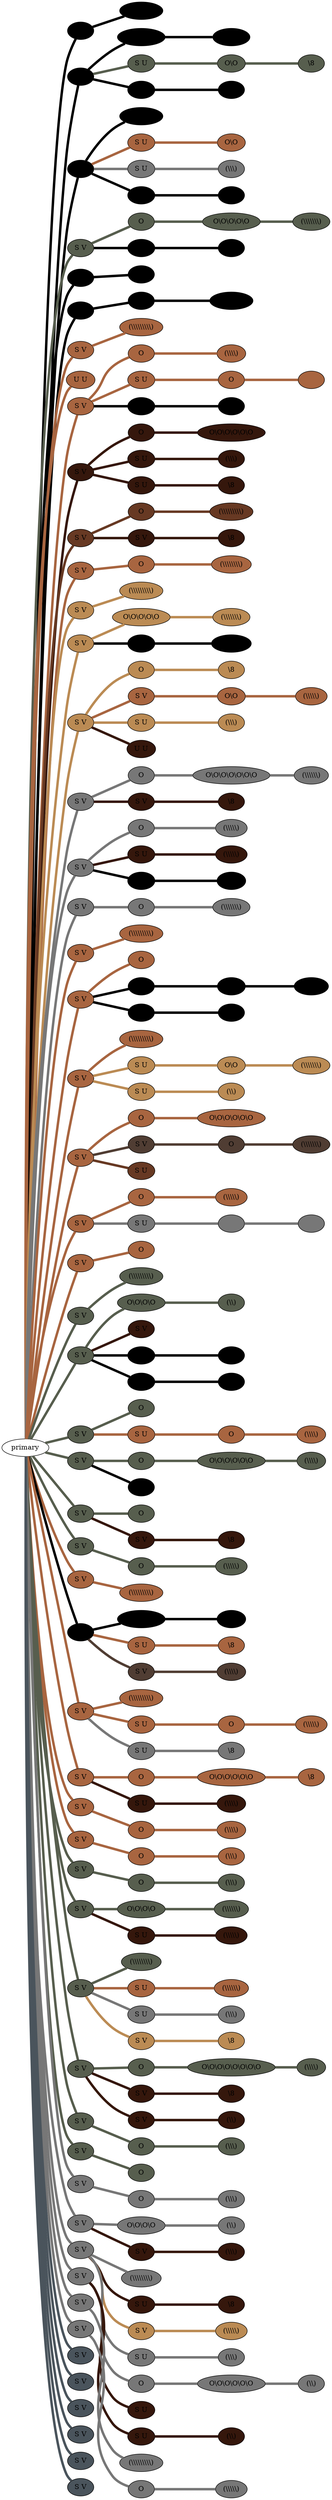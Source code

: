 graph {
 graph [rankdir=LR]
"1" [qtype="pendant_node", pendant_colors="#000000,#A86540", pendant_ply="S", pendant_attach="V", pendant_length="36", label="S V", style=filled, fillcolor="#000000"]
"primary" -- "1" [qtype="pendant_link",penwidth=5,color="#000000"]
"1:0" [qtype="knot_node", knot_value="9", knot_type="L", knot_position="24.5", knot_spin="Z", label="(\\\\\\\\\\\\\\\\\\)", style=filled, fillcolor="#000000"]
"1" -- "1:0" [qtype="knot_link",penwidth=5,color="#000000"]
"2" [qtype="pendant_node", pendant_colors="#000000,#A86540", pendant_ply="S", pendant_attach="V", pendant_length="35", label="S V", style=filled, fillcolor="#000000"]
"primary" -- "2" [qtype="pendant_link",penwidth=5,color="#000000"]
"2:0" [qtype="knot_node", knot_value="4", knot_type="S", knot_position="9.5", knot_spin="Z", label="O\\O\\O\\O", style=filled, fillcolor="#000000"]
"2" -- "2:0" [qtype="knot_link",penwidth=5,color="#000000"]
"2:1" [qtype="knot_node", knot_value="7", knot_type="L", knot_position="22.5", knot_spin="Z", label="(\\\\\\\\\\\\\\)", style=filled, fillcolor="#000000"]
"2:0" -- "2:1" [qtype="knot_link",penwidth=5,color="#000000"]
"2s1" [qtype="pendant_node", pendant_colors="#575E4E", pendant_ply="S", pendant_attach="U", pendant_length="23", label="S U", style=filled, fillcolor="#575E4E"]
"2" -- "2s1" [qtype="pendant_link",penwidth=5,color="#575E4E"]
"2s1:0" [qtype="knot_node", knot_value="2", knot_type="S", knot_position="3.5", knot_spin="Z", label="O\\O", style=filled, fillcolor="#575E4E"]
"2s1" -- "2s1:0" [qtype="knot_link",penwidth=5,color="#575E4E"]
"2s1:1" [qtype="knot_node", knot_value="1", knot_type="E", knot_position="16.5", knot_spin="Z", label="\\8", style=filled, fillcolor="#575E4E"]
"2s1:0" -- "2s1:1" [qtype="knot_link",penwidth=5,color="#575E4E"]
"2s2" [qtype="pendant_node", pendant_colors="#000000", pendant_ply="S", pendant_attach="U", pendant_length="19", label="S U", style=filled, fillcolor="#000000"]
"2" -- "2s2" [qtype="pendant_link",penwidth=5,color="#000000"]
"2s2:0" [qtype="knot_node", knot_value="3", knot_type="L", knot_position="9.5", knot_spin="Z", label="(\\\\\\)", style=filled, fillcolor="#000000"]
"2s2" -- "2s2:0" [qtype="knot_link",penwidth=5,color="#000000"]
"3" [qtype="pendant_node", pendant_colors="#000000,#A86540", pendant_ply="S", pendant_attach="V", pendant_length="37", label="S V", style=filled, fillcolor="#000000"]
"primary" -- "3" [qtype="pendant_link",penwidth=5,color="#000000"]
"3:0" [qtype="knot_node", knot_value="9", knot_type="L", knot_position="22.5", knot_spin="Z", label="(\\\\\\\\\\\\\\\\\\)", style=filled, fillcolor="#000000"]
"3" -- "3:0" [qtype="knot_link",penwidth=5,color="#000000"]
"3s1" [qtype="pendant_node", pendant_colors="#A86540", pendant_ply="S", pendant_attach="U", pendant_length="29", label="S U", style=filled, fillcolor="#A86540"]
"3" -- "3s1" [qtype="pendant_link",penwidth=5,color="#A86540"]
"3s1:0" [qtype="knot_node", knot_value="2", knot_type="S", knot_position="4.5", knot_spin="Z", label="O\\O", style=filled, fillcolor="#A86540"]
"3s1" -- "3s1:0" [qtype="knot_link",penwidth=5,color="#A86540"]
"3s2" [qtype="pendant_node", pendant_colors="#777777", pendant_ply="S", pendant_attach="U", pendant_length="28", label="S U", style=filled, fillcolor="#777777"]
"3" -- "3s2" [qtype="pendant_link",penwidth=5,color="#777777"]
"3s2:0" [qtype="knot_node", knot_value="3", knot_type="L", knot_position="11.5", knot_spin="Z", label="(\\\\\\)", style=filled, fillcolor="#777777"]
"3s2" -- "3s2:0" [qtype="knot_link",penwidth=5,color="#777777"]
"3s3" [qtype="pendant_node", pendant_colors="#000000,#777777", pendant_ply="S", pendant_attach="U", pendant_length="14", label="S U", style=filled, fillcolor="#000000"]
"3" -- "3s3" [qtype="pendant_link",penwidth=5,color="#000000"]
"3s3:0" [qtype="knot_node", knot_value="1", knot_type="E", knot_position="10.0", knot_spin="Z", label="\\8", style=filled, fillcolor="#000000"]
"3s3" -- "3s3:0" [qtype="knot_link",penwidth=5,color="#000000"]
"4" [qtype="pendant_node", pendant_colors="#575E4E,#A86540", pendant_ply="S", pendant_attach="V", pendant_length="32", label="S V", style=filled, fillcolor="#575E4E"]
"primary" -- "4" [qtype="pendant_link",penwidth=5,color="#575E4E"]
"4:0" [qtype="knot_node", knot_value="1", knot_type="S", knot_position="5.5", knot_spin="Z", label="O", style=filled, fillcolor="#575E4E"]
"4" -- "4:0" [qtype="knot_link",penwidth=5,color="#575E4E"]
"4:1" [qtype="knot_node", knot_value="5", knot_type="S", knot_position="10.0", knot_spin="Z", label="O\\O\\O\\O\\O", style=filled, fillcolor="#575E4E"]
"4:0" -- "4:1" [qtype="knot_link",penwidth=5,color="#575E4E"]
"4:2" [qtype="knot_node", knot_value="7", knot_type="L", knot_position="21.5", knot_spin="Z", label="(\\\\\\\\\\\\\\)", style=filled, fillcolor="#575E4E"]
"4:1" -- "4:2" [qtype="knot_link",penwidth=5,color="#575E4E"]
"4s1" [qtype="pendant_node", pendant_colors="#000000,#673923", pendant_ply="S", pendant_attach="U", pendant_length="17", label="S U", style=filled, fillcolor="#000000"]
"4" -- "4s1" [qtype="pendant_link",penwidth=5,color="#000000"]
"4s1:0" [qtype="knot_node", knot_value="2", knot_type="L", knot_position="6.0", knot_spin="Z", label="(\\\\)", style=filled, fillcolor="#000000"]
"4s1" -- "4s1:0" [qtype="knot_link",penwidth=5,color="#000000"]
"5" [qtype="pendant_node", pendant_colors="#000000,#A86540", pendant_ply="S", pendant_attach="V", pendant_length="38", label="S V", style=filled, fillcolor="#000000"]
"primary" -- "5" [qtype="pendant_link",penwidth=5,color="#000000"]
"5:0" [qtype="knot_node", knot_value="1", knot_type="S", knot_position="11.0", knot_spin="Z", label="O", style=filled, fillcolor="#000000"]
"5" -- "5:0" [qtype="knot_link",penwidth=5,color="#000000"]
"6" [qtype="pendant_node", pendant_colors="#000000,#A86540", pendant_ply="S", pendant_attach="V", pendant_length="35", label="S V", style=filled, fillcolor="#000000"]
"primary" -- "6" [qtype="pendant_link",penwidth=5,color="#000000"]
"6:0" [qtype="knot_node", knot_value="1", knot_type="S", knot_position="11.0", knot_spin="Z", label="O", style=filled, fillcolor="#000000"]
"6" -- "6:0" [qtype="knot_link",penwidth=5,color="#000000"]
"6:1" [qtype="knot_node", knot_value="9", knot_type="L", knot_position="22.0", knot_spin="Z", label="(\\\\\\\\\\\\\\\\\\)", style=filled, fillcolor="#000000"]
"6:0" -- "6:1" [qtype="knot_link",penwidth=5,color="#000000"]
"7" [qtype="pendant_node", pendant_colors="#A86540", pendant_ply="S", pendant_attach="V", pendant_length="42", label="S V", style=filled, fillcolor="#A86540"]
"primary" -- "7" [qtype="pendant_link",penwidth=5,color="#A86540"]
"7:0" [qtype="knot_node", knot_value="9", knot_type="L", knot_position="22.0", knot_spin="Z", label="(\\\\\\\\\\\\\\\\\\)", style=filled, fillcolor="#A86540"]
"7" -- "7:0" [qtype="knot_link",penwidth=5,color="#A86540"]
"8" [qtype="pendant_node", pendant_colors="#A86540", pendant_ply="U", pendant_attach="U", pendant_length="0", label="U U", style=filled, fillcolor="#A86540"]
"primary" -- "8" [qtype="pendant_link",penwidth=5,color="#A86540"]
"9" [qtype="pendant_node", pendant_colors="#A86540", pendant_ply="S", pendant_attach="V", pendant_length="43", label="S V", style=filled, fillcolor="#A86540"]
"primary" -- "9" [qtype="pendant_link",penwidth=5,color="#A86540"]
"9:0" [qtype="knot_node", knot_value="1", knot_type="S", knot_position="12.0", knot_spin="Z", label="O", style=filled, fillcolor="#A86540"]
"9" -- "9:0" [qtype="knot_link",penwidth=5,color="#A86540"]
"9:1" [qtype="knot_node", knot_value="4", knot_type="L", knot_position="22.5", knot_spin="Z", label="(\\\\\\\\)", style=filled, fillcolor="#A86540"]
"9:0" -- "9:1" [qtype="knot_link",penwidth=5,color="#A86540"]
"9s1" [qtype="pendant_node", pendant_colors="#A86540,#777777", pendant_ply="S", pendant_attach="U", pendant_length="20", label="S U", style=filled, fillcolor="#A86540"]
"9" -- "9s1" [qtype="pendant_link",penwidth=5,color="#A86540"]
"9s1:0" [qtype="knot_node", knot_value="1", knot_type="S", knot_position="5.5", knot_spin="Z", label="O", style=filled, fillcolor="#A86540"]
"9s1" -- "9s1:0" [qtype="knot_link",penwidth=5,color="#A86540"]
"9s1:1" [qtype="knot_node", knot_value="1", knot_type="URNS?L", knot_position="0", knot_spin="U", label="", style=filled, fillcolor="#A86540"]
"9s1:0" -- "9s1:1" [qtype="knot_link",penwidth=5,color="#A86540"]
"9s2" [qtype="pendant_node", pendant_colors="#000000", pendant_ply="S", pendant_attach="U", pendant_length="25", label="S U", style=filled, fillcolor="#000000"]
"9" -- "9s2" [qtype="pendant_link",penwidth=5,color="#000000"]
"9s2:0" [qtype="knot_node", knot_value="1", knot_type="E", knot_position="14.0", knot_spin="Z", label="\\8", style=filled, fillcolor="#000000"]
"9s2" -- "9s2:0" [qtype="knot_link",penwidth=5,color="#000000"]
"10" [qtype="pendant_node", pendant_colors="#35170C", pendant_ply="S", pendant_attach="V", pendant_length="41", label="S V", style=filled, fillcolor="#35170C"]
"primary" -- "10" [qtype="pendant_link",penwidth=5,color="#35170C"]
"10:0" [qtype="knot_node", knot_value="1", knot_type="S", knot_position="5.5", knot_spin="Z", label="O", style=filled, fillcolor="#35170C"]
"10" -- "10:0" [qtype="knot_link",penwidth=5,color="#35170C"]
"10:1" [qtype="knot_node", knot_value="6", knot_type="S", knot_position="12.5", knot_spin="Z", label="O\\O\\O\\O\\O\\O", style=filled, fillcolor="#35170C"]
"10:0" -- "10:1" [qtype="knot_link",penwidth=5,color="#35170C"]
"10s1" [qtype="pendant_node", pendant_colors="#35170C", pendant_ply="S", pendant_attach="U", pendant_length="20", label="S U", style=filled, fillcolor="#35170C"]
"10" -- "10s1" [qtype="pendant_link",penwidth=5,color="#35170C"]
"10s1:0" [qtype="knot_node", knot_value="3", knot_type="L", knot_position="9.5", knot_spin="Z", label="(\\\\\\)", style=filled, fillcolor="#35170C"]
"10s1" -- "10s1:0" [qtype="knot_link",penwidth=5,color="#35170C"]
"10s2" [qtype="pendant_node", pendant_colors="#35170C,#777777", pendant_ply="S", pendant_attach="U", pendant_length="", label="S U", style=filled, fillcolor="#35170C"]
"10" -- "10s2" [qtype="pendant_link",penwidth=5,color="#35170C"]
"10s2:0" [qtype="knot_node", knot_value="1", knot_type="E", knot_position="0.0", knot_spin="Z", label="\\8", style=filled, fillcolor="#35170C"]
"10s2" -- "10s2:0" [qtype="knot_link",penwidth=5,color="#35170C"]
"11" [qtype="pendant_node", pendant_colors="#673923", pendant_ply="S", pendant_attach="V", pendant_length="42", label="S V", style=filled, fillcolor="#673923"]
"primary" -- "11" [qtype="pendant_link",penwidth=5,color="#673923"]
"11:0" [qtype="knot_node", knot_value="1", knot_type="S", knot_position="12.0", knot_spin="Z", label="O", style=filled, fillcolor="#673923"]
"11" -- "11:0" [qtype="knot_link",penwidth=5,color="#673923"]
"11:1" [qtype="knot_node", knot_value="9", knot_type="L", knot_position="21.0", knot_spin="Z", label="(\\\\\\\\\\\\\\\\\\)", style=filled, fillcolor="#673923"]
"11:0" -- "11:1" [qtype="knot_link",penwidth=5,color="#673923"]
"11s1" [qtype="pendant_node", pendant_colors="#35170C", pendant_ply="S", pendant_attach="V", pendant_length="15", label="S V", style=filled, fillcolor="#35170C"]
"11" -- "11s1" [qtype="pendant_link",penwidth=5,color="#35170C"]
"11s1:0" [qtype="knot_node", knot_value="1", knot_type="E", knot_position="8.5", knot_spin="Z", label="\\8", style=filled, fillcolor="#35170C"]
"11s1" -- "11s1:0" [qtype="knot_link",penwidth=5,color="#35170C"]
"12" [qtype="pendant_node", pendant_colors="#A86540", pendant_ply="S", pendant_attach="V", pendant_length="43", label="S V", style=filled, fillcolor="#A86540"]
"primary" -- "12" [qtype="pendant_link",penwidth=5,color="#A86540"]
"12:0" [qtype="knot_node", knot_value="1", knot_type="S", knot_position="12.0", knot_spin="Z", label="O", style=filled, fillcolor="#A86540"]
"12" -- "12:0" [qtype="knot_link",penwidth=5,color="#A86540"]
"12:1" [qtype="knot_node", knot_value="8", knot_type="L", knot_position="21.5", knot_spin="Z", label="(\\\\\\\\\\\\\\\\)", style=filled, fillcolor="#A86540"]
"12:0" -- "12:1" [qtype="knot_link",penwidth=5,color="#A86540"]
"13" [qtype="pendant_node", pendant_colors="#BB8B54", pendant_ply="S", pendant_attach="V", pendant_length="43", label="S V", style=filled, fillcolor="#BB8B54"]
"primary" -- "13" [qtype="pendant_link",penwidth=5,color="#BB8B54"]
"13:0" [qtype="knot_node", knot_value="9", knot_type="L", knot_position="21.0", knot_spin="Z", label="(\\\\\\\\\\\\\\\\\\)", style=filled, fillcolor="#BB8B54"]
"13" -- "13:0" [qtype="knot_link",penwidth=5,color="#BB8B54"]
"14" [qtype="pendant_node", pendant_colors="#BB8B54", pendant_ply="S", pendant_attach="V", pendant_length="40", label="S V", style=filled, fillcolor="#BB8B54"]
"primary" -- "14" [qtype="pendant_link",penwidth=5,color="#BB8B54"]
"14:0" [qtype="knot_node", knot_value="5", knot_type="S", knot_position="12.0", knot_spin="Z", label="O\\O\\O\\O\\O", style=filled, fillcolor="#BB8B54"]
"14" -- "14:0" [qtype="knot_link",penwidth=5,color="#BB8B54"]
"14:1" [qtype="knot_node", knot_value="7", knot_type="L", knot_position="21.0", knot_spin="Z", label="(\\\\\\\\\\\\\\)", style=filled, fillcolor="#BB8B54"]
"14:0" -- "14:1" [qtype="knot_link",penwidth=5,color="#BB8B54"]
"14s1" [qtype="pendant_node", pendant_colors="#000000,#777777", pendant_ply="S", pendant_attach="U", pendant_length="20", label="S U", style=filled, fillcolor="#000000"]
"14" -- "14s1" [qtype="pendant_link",penwidth=5,color="#000000"]
"14s1:0" [qtype="knot_node", knot_value="8", knot_type="L", knot_position="9.5", knot_spin="Z", label="(\\\\\\\\\\\\\\\\)", style=filled, fillcolor="#000000"]
"14s1" -- "14s1:0" [qtype="knot_link",penwidth=5,color="#000000"]
"15" [qtype="pendant_node", pendant_colors="#BB8B54", pendant_ply="S", pendant_attach="V", pendant_length="41", label="S V", style=filled, fillcolor="#BB8B54"]
"primary" -- "15" [qtype="pendant_link",penwidth=5,color="#BB8B54"]
"15:0" [qtype="knot_node", knot_value="1", knot_type="S", knot_position="10.0", knot_spin="Z", label="O", style=filled, fillcolor="#BB8B54"]
"15" -- "15:0" [qtype="knot_link",penwidth=5,color="#BB8B54"]
"15:1" [qtype="knot_node", knot_value="1", knot_type="E", knot_position="22.0", knot_spin="Z", label="\\8", style=filled, fillcolor="#BB8B54"]
"15:0" -- "15:1" [qtype="knot_link",penwidth=5,color="#BB8B54"]
"15s1" [qtype="pendant_node", pendant_colors="#A86540,#777777", pendant_ply="S", pendant_attach="V", pendant_length="19", label="S V", style=filled, fillcolor="#A86540"]
"15" -- "15s1" [qtype="pendant_link",penwidth=5,color="#A86540"]
"15s1:0" [qtype="knot_node", knot_value="2", knot_type="S", knot_position="4.5", knot_spin="Z", label="O\\O", style=filled, fillcolor="#A86540"]
"15s1" -- "15s1:0" [qtype="knot_link",penwidth=5,color="#A86540"]
"15s1:1" [qtype="knot_node", knot_value="5", knot_type="L", knot_position="11.0", knot_spin="Z", label="(\\\\\\\\\\)", style=filled, fillcolor="#A86540"]
"15s1:0" -- "15s1:1" [qtype="knot_link",penwidth=5,color="#A86540"]
"15s2" [qtype="pendant_node", pendant_colors="#BB8B54,#777777", pendant_ply="S", pendant_attach="U", pendant_length="26", label="S U", style=filled, fillcolor="#BB8B54"]
"15" -- "15s2" [qtype="pendant_link",penwidth=5,color="#BB8B54"]
"15s2:0" [qtype="knot_node", knot_value="3", knot_type="L", knot_position="10.5", knot_spin="Z", label="(\\\\\\)", style=filled, fillcolor="#BB8B54"]
"15s2" -- "15s2:0" [qtype="knot_link",penwidth=5,color="#BB8B54"]
"15s3" [qtype="pendant_node", pendant_colors="#35170C", pendant_ply="U", pendant_attach="U", pendant_length="0", label="U U", style=filled, fillcolor="#35170C"]
"15" -- "15s3" [qtype="pendant_link",penwidth=5,color="#35170C"]
"16" [qtype="pendant_node", pendant_colors="#777777", pendant_ply="S", pendant_attach="V", pendant_length="37", label="S V", style=filled, fillcolor="#777777"]
"primary" -- "16" [qtype="pendant_link",penwidth=5,color="#777777"]
"16:0" [qtype="knot_node", knot_value="1", knot_type="S", knot_position="4.5", knot_spin="Z", label="O", style=filled, fillcolor="#777777"]
"16" -- "16:0" [qtype="knot_link",penwidth=5,color="#777777"]
"16:1" [qtype="knot_node", knot_value="7", knot_type="S", knot_position="9.5", knot_spin="Z", label="O\\O\\O\\O\\O\\O\\O", style=filled, fillcolor="#777777"]
"16:0" -- "16:1" [qtype="knot_link",penwidth=5,color="#777777"]
"16:2" [qtype="knot_node", knot_value="6", knot_type="L", knot_position="21.0", knot_spin="Z", label="(\\\\\\\\\\\\)", style=filled, fillcolor="#777777"]
"16:1" -- "16:2" [qtype="knot_link",penwidth=5,color="#777777"]
"16s1" [qtype="pendant_node", pendant_colors="#35170C,#777777", pendant_ply="S", pendant_attach="V", pendant_length="16", label="S V", style=filled, fillcolor="#35170C"]
"16" -- "16s1" [qtype="pendant_link",penwidth=5,color="#35170C"]
"16s1:0" [qtype="knot_node", knot_value="1", knot_type="E", knot_position="7.0", knot_spin="Z", label="\\8", style=filled, fillcolor="#35170C"]
"16s1" -- "16s1:0" [qtype="knot_link",penwidth=5,color="#35170C"]
"17" [qtype="pendant_node", pendant_colors="#777777", pendant_ply="S", pendant_attach="V", pendant_length="39", label="S V", style=filled, fillcolor="#777777"]
"primary" -- "17" [qtype="pendant_link",penwidth=5,color="#777777"]
"17:0" [qtype="knot_node", knot_value="1", knot_type="S", knot_position="10.0", knot_spin="Z", label="O", style=filled, fillcolor="#777777"]
"17" -- "17:0" [qtype="knot_link",penwidth=5,color="#777777"]
"17:1" [qtype="knot_node", knot_value="5", knot_type="L", knot_position="21.5", knot_spin="Z", label="(\\\\\\\\\\)", style=filled, fillcolor="#777777"]
"17:0" -- "17:1" [qtype="knot_link",penwidth=5,color="#777777"]
"17s1" [qtype="pendant_node", pendant_colors="#35170C,#673923", pendant_ply="S", pendant_attach="U", pendant_length="12", label="S U", style=filled, fillcolor="#35170C"]
"17" -- "17s1" [qtype="pendant_link",penwidth=5,color="#35170C"]
"17s1:0" [qtype="knot_node", knot_value="5", knot_type="L", knot_position="7.0", knot_spin="Z", label="(\\\\\\\\\\)", style=filled, fillcolor="#35170C"]
"17s1" -- "17s1:0" [qtype="knot_link",penwidth=5,color="#35170C"]
"17s2" [qtype="pendant_node", pendant_colors="#000000,#777777", pendant_ply="S", pendant_attach="U", pendant_length="11", label="S U", style=filled, fillcolor="#000000"]
"17" -- "17s2" [qtype="pendant_link",penwidth=5,color="#000000"]
"17s2:0" [qtype="knot_node", knot_value="4", knot_type="L", knot_position="5.5", knot_spin="Z", label="(\\\\\\\\)", style=filled, fillcolor="#000000"]
"17s2" -- "17s2:0" [qtype="knot_link",penwidth=5,color="#000000"]
"18" [qtype="pendant_node", pendant_colors="#777777", pendant_ply="S", pendant_attach="V", pendant_length="42", label="S V", style=filled, fillcolor="#777777"]
"primary" -- "18" [qtype="pendant_link",penwidth=5,color="#777777"]
"18:0" [qtype="knot_node", knot_value="1", knot_type="S", knot_position="10.0", knot_spin="Z", label="O", style=filled, fillcolor="#777777"]
"18" -- "18:0" [qtype="knot_link",penwidth=5,color="#777777"]
"18:1" [qtype="knot_node", knot_value="7", knot_type="L", knot_position="20.5", knot_spin="Z", label="(\\\\\\\\\\\\\\)", style=filled, fillcolor="#777777"]
"18:0" -- "18:1" [qtype="knot_link",penwidth=5,color="#777777"]
"19" [qtype="pendant_node", pendant_colors="#A86540,#575E4E", pendant_ply="S", pendant_attach="V", pendant_length="36", label="S V", style=filled, fillcolor="#A86540"]
"primary" -- "19" [qtype="pendant_link",penwidth=5,color="#A86540"]
"19:0" [qtype="knot_node", knot_value="9", knot_type="L", knot_position="20.0", knot_spin="Z", label="(\\\\\\\\\\\\\\\\\\)", style=filled, fillcolor="#A86540"]
"19" -- "19:0" [qtype="knot_link",penwidth=5,color="#A86540"]
"20" [qtype="pendant_node", pendant_colors="#A86540,#575E4E", pendant_ply="S", pendant_attach="V", pendant_length="40", label="S V", style=filled, fillcolor="#A86540"]
"primary" -- "20" [qtype="pendant_link",penwidth=5,color="#A86540"]
"20:0" [qtype="knot_node", knot_value="1", knot_type="S", knot_position="10.5", knot_spin="Z", label="O", style=filled, fillcolor="#A86540"]
"20" -- "20:0" [qtype="knot_link",penwidth=5,color="#A86540"]
"20s1" [qtype="pendant_node", pendant_colors="#000000,#777777", pendant_ply="S", pendant_attach="V", pendant_length="9", label="S V", style=filled, fillcolor="#000000"]
"20" -- "20s1" [qtype="pendant_link",penwidth=5,color="#000000"]
"20s1:0" [qtype="knot_node", knot_value="2", knot_type="S", knot_position="4.0", knot_spin="Z", label="O\\O", style=filled, fillcolor="#000000"]
"20s1" -- "20s1:0" [qtype="knot_link",penwidth=5,color="#000000"]
"20s1:1" [qtype="knot_node", knot_value="6", knot_type="L", knot_position="6.5", knot_spin="Z", label="(\\\\\\\\\\\\)", style=filled, fillcolor="#000000"]
"20s1:0" -- "20s1:1" [qtype="knot_link",penwidth=5,color="#000000"]
"20s2" [qtype="pendant_node", pendant_colors="#000000,#673923", pendant_ply="S", pendant_attach="V", pendant_length="5", label="S V", style=filled, fillcolor="#000000"]
"20" -- "20s2" [qtype="pendant_link",penwidth=5,color="#000000"]
"20s2:0" [qtype="knot_node", knot_value="2", knot_type="L", knot_position="4.5", knot_spin="Z", label="(\\\\)", style=filled, fillcolor="#000000"]
"20s2" -- "20s2:0" [qtype="knot_link",penwidth=5,color="#000000"]
"21" [qtype="pendant_node", pendant_colors="#A86540,#575E4E", pendant_ply="S", pendant_attach="V", pendant_length="35", label="S V", style=filled, fillcolor="#A86540"]
"primary" -- "21" [qtype="pendant_link",penwidth=5,color="#A86540"]
"21:0" [qtype="knot_node", knot_value="9", knot_type="L", knot_position="19.0", knot_spin="Z", label="(\\\\\\\\\\\\\\\\\\)", style=filled, fillcolor="#A86540"]
"21" -- "21:0" [qtype="knot_link",penwidth=5,color="#A86540"]
"21s1" [qtype="pendant_node", pendant_colors="#BB8B54", pendant_ply="S", pendant_attach="U", pendant_length="22", label="S U", style=filled, fillcolor="#BB8B54"]
"21" -- "21s1" [qtype="pendant_link",penwidth=5,color="#BB8B54"]
"21s1:0" [qtype="knot_node", knot_value="2", knot_type="S", knot_position="6.0", knot_spin="Z", label="O\\O", style=filled, fillcolor="#BB8B54"]
"21s1" -- "21s1:0" [qtype="knot_link",penwidth=5,color="#BB8B54"]
"21s1:1" [qtype="knot_node", knot_value="7", knot_type="L", knot_position="13.0", knot_spin="Z", label="(\\\\\\\\\\\\\\)", style=filled, fillcolor="#BB8B54"]
"21s1:0" -- "21s1:1" [qtype="knot_link",penwidth=5,color="#BB8B54"]
"21s2" [qtype="pendant_node", pendant_colors="#BB8B54", pendant_ply="S", pendant_attach="U", pendant_length="28", label="S U", style=filled, fillcolor="#BB8B54"]
"21" -- "21s2" [qtype="pendant_link",penwidth=5,color="#BB8B54"]
"21s2:0" [qtype="knot_node", knot_value="2", knot_type="L", knot_position="13.0", knot_spin="Z", label="(\\\\)", style=filled, fillcolor="#BB8B54"]
"21s2" -- "21s2:0" [qtype="knot_link",penwidth=5,color="#BB8B54"]
"22" [qtype="pendant_node", pendant_colors="#A86540,#575E4E", pendant_ply="S", pendant_attach="V", pendant_length="35", label="S V", style=filled, fillcolor="#A86540"]
"primary" -- "22" [qtype="pendant_link",penwidth=5,color="#A86540"]
"22:0" [qtype="knot_node", knot_value="1", knot_type="S", knot_position="5.0", knot_spin="Z", label="O", style=filled, fillcolor="#A86540"]
"22" -- "22:0" [qtype="knot_link",penwidth=5,color="#A86540"]
"22:1" [qtype="knot_node", knot_value="6", knot_type="S", knot_position="10.0", knot_spin="Z", label="O\\O\\O\\O\\O\\O", style=filled, fillcolor="#A86540"]
"22:0" -- "22:1" [qtype="knot_link",penwidth=5,color="#A86540"]
"22s1" [qtype="pendant_node", pendant_colors="#503D33,#777777", pendant_ply="S", pendant_attach="V", pendant_length="14", label="S V", style=filled, fillcolor="#503D33"]
"22" -- "22s1" [qtype="pendant_link",penwidth=5,color="#503D33"]
"22s1:0" [qtype="knot_node", knot_value="1", knot_type="S", knot_position="4.5", knot_spin="Z", label="O", style=filled, fillcolor="#503D33"]
"22s1" -- "22s1:0" [qtype="knot_link",penwidth=5,color="#503D33"]
"22s1:1" [qtype="knot_node", knot_value="7", knot_type="L", knot_position="9.0", knot_spin="Z", label="(\\\\\\\\\\\\\\)", style=filled, fillcolor="#503D33"]
"22s1:0" -- "22s1:1" [qtype="knot_link",penwidth=5,color="#503D33"]
"22s2" [qtype="pendant_node", pendant_colors="#673923,#000000", pendant_ply="S", pendant_attach="U", pendant_length="5", label="S U", style=filled, fillcolor="#673923"]
"22" -- "22s2" [qtype="pendant_link",penwidth=5,color="#673923"]
"23" [qtype="pendant_node", pendant_colors="#A86540,#575E4E", pendant_ply="S", pendant_attach="V", pendant_length="38", label="S V", style=filled, fillcolor="#A86540"]
"primary" -- "23" [qtype="pendant_link",penwidth=5,color="#A86540"]
"23:0" [qtype="knot_node", knot_value="1", knot_type="S", knot_position="11.0", knot_spin="Z", label="O", style=filled, fillcolor="#A86540"]
"23" -- "23:0" [qtype="knot_link",penwidth=5,color="#A86540"]
"23:1" [qtype="knot_node", knot_value="5", knot_type="L", knot_position="19.0", knot_spin="Z", label="(\\\\\\\\\\)", style=filled, fillcolor="#A86540"]
"23:0" -- "23:1" [qtype="knot_link",penwidth=5,color="#A86540"]
"23s1" [qtype="pendant_node", pendant_colors="#777777", pendant_ply="S", pendant_attach="U", pendant_length="4", label="S U", style=filled, fillcolor="#777777"]
"23" -- "23s1" [qtype="pendant_link",penwidth=5,color="#777777"]
"23s1:0" [qtype="knot_node", knot_value="1", knot_type="YPE?", knot_position="0", knot_spin="N", label="", style=filled, fillcolor="#777777"]
"23s1" -- "23s1:0" [qtype="knot_link",penwidth=5,color="#777777"]
"23s1:1" [qtype="knot_node", knot_value="1", knot_type="IR", knot_position="0", knot_spin="DIR", label="", style=filled, fillcolor="#777777"]
"23s1:0" -- "23s1:1" [qtype="knot_link",penwidth=5,color="#777777"]
"24" [qtype="pendant_node", pendant_colors="#A86540,#575E4E", pendant_ply="S", pendant_attach="V", pendant_length="44", label="S V", style=filled, fillcolor="#A86540"]
"primary" -- "24" [qtype="pendant_link",penwidth=5,color="#A86540"]
"24:0" [qtype="knot_node", knot_value="1", knot_type="S", knot_position="10.5", knot_spin="Z", label="O", style=filled, fillcolor="#A86540"]
"24" -- "24:0" [qtype="knot_link",penwidth=5,color="#A86540"]
"25" [qtype="pendant_node", pendant_colors="#575E4E,#777777", pendant_ply="S", pendant_attach="V", pendant_length="38", label="S V", style=filled, fillcolor="#575E4E"]
"primary" -- "25" [qtype="pendant_link",penwidth=5,color="#575E4E"]
"25:0" [qtype="knot_node", knot_value="9", knot_type="L", knot_position="17.5", knot_spin="Z", label="(\\\\\\\\\\\\\\\\\\)", style=filled, fillcolor="#575E4E"]
"25" -- "25:0" [qtype="knot_link",penwidth=5,color="#575E4E"]
"26" [qtype="pendant_node", pendant_colors="#575E4E,#777777", pendant_ply="S", pendant_attach="V", pendant_length="38", label="S V", style=filled, fillcolor="#575E4E"]
"primary" -- "26" [qtype="pendant_link",penwidth=5,color="#575E4E"]
"26:0" [qtype="knot_node", knot_value="4", knot_type="S", knot_position="11.5", knot_spin="Z", label="O\\O\\O\\O", style=filled, fillcolor="#575E4E"]
"26" -- "26:0" [qtype="knot_link",penwidth=5,color="#575E4E"]
"26:1" [qtype="knot_node", knot_value="2", knot_type="L", knot_position="18.0", knot_spin="Z", label="(\\\\)", style=filled, fillcolor="#575E4E"]
"26:0" -- "26:1" [qtype="knot_link",penwidth=5,color="#575E4E"]
"26s1" [qtype="pendant_node", pendant_colors="#35170C", pendant_ply="S", pendant_attach="V", pendant_length="0", label="S V", style=filled, fillcolor="#35170C"]
"26" -- "26s1" [qtype="pendant_link",penwidth=5,color="#35170C"]
"26s2" [qtype="pendant_node", pendant_colors="#000000,#777777", pendant_ply="S", pendant_attach="U", pendant_length="20", label="S U", style=filled, fillcolor="#000000"]
"26" -- "26s2" [qtype="pendant_link",penwidth=5,color="#000000"]
"26s2:0" [qtype="knot_node", knot_value="3", knot_type="L", knot_position="7.0", knot_spin="Z", label="(\\\\\\)", style=filled, fillcolor="#000000"]
"26s2" -- "26s2:0" [qtype="knot_link",penwidth=5,color="#000000"]
"26s3" [qtype="pendant_node", pendant_colors="#000000", pendant_ply="S", pendant_attach="U", pendant_length="23", label="S U", style=filled, fillcolor="#000000"]
"26" -- "26s3" [qtype="pendant_link",penwidth=5,color="#000000"]
"26s3:0" [qtype="knot_node", knot_value="1", knot_type="E", knot_position="7.5", knot_spin="Z", label="\\8", style=filled, fillcolor="#000000"]
"26s3" -- "26s3:0" [qtype="knot_link",penwidth=5,color="#000000"]
"27" [qtype="pendant_node", pendant_colors="#575E4E,#777777", pendant_ply="S", pendant_attach="V", pendant_length="38", label="S V", style=filled, fillcolor="#575E4E"]
"primary" -- "27" [qtype="pendant_link",penwidth=5,color="#575E4E"]
"27:0" [qtype="knot_node", knot_value="1", knot_type="S", knot_position="11.0", knot_spin="S", label="O", style=filled, fillcolor="#575E4E"]
"27" -- "27:0" [qtype="knot_link",penwidth=5,color="#575E4E"]
"27s1" [qtype="pendant_node", pendant_colors="#A86540,#777777", pendant_ply="S", pendant_attach="U", pendant_length="29", label="S U", style=filled, fillcolor="#A86540"]
"27" -- "27s1" [qtype="pendant_link",penwidth=5,color="#A86540"]
"27s1:0" [qtype="knot_node", knot_value="1", knot_type="S", knot_position="4.0", knot_spin="Z", label="O", style=filled, fillcolor="#A86540"]
"27s1" -- "27s1:0" [qtype="knot_link",penwidth=5,color="#A86540"]
"27s1:1" [qtype="knot_node", knot_value="4", knot_type="L", knot_position="10.0", knot_spin="Z", label="(\\\\\\\\)", style=filled, fillcolor="#A86540"]
"27s1:0" -- "27s1:1" [qtype="knot_link",penwidth=5,color="#A86540"]
"28" [qtype="pendant_node", pendant_colors="#575E4E,#777777", pendant_ply="S", pendant_attach="V", pendant_length="36", label="S V", style=filled, fillcolor="#575E4E"]
"primary" -- "28" [qtype="pendant_link",penwidth=5,color="#575E4E"]
"28:0" [qtype="knot_node", knot_value="1", knot_type="S", knot_position="4.5", knot_spin="Z", label="O", style=filled, fillcolor="#575E4E"]
"28" -- "28:0" [qtype="knot_link",penwidth=5,color="#575E4E"]
"28:1" [qtype="knot_node", knot_value="6", knot_type="S", knot_position="11.0", knot_spin="Z", label="O\\O\\O\\O\\O\\O", style=filled, fillcolor="#575E4E"]
"28:0" -- "28:1" [qtype="knot_link",penwidth=5,color="#575E4E"]
"28:2" [qtype="knot_node", knot_value="4", knot_type="L", knot_position="17.0", knot_spin="Z", label="(\\\\\\\\)", style=filled, fillcolor="#575E4E"]
"28:1" -- "28:2" [qtype="knot_link",penwidth=5,color="#575E4E"]
"28s1" [qtype="pendant_node", pendant_colors="#000000,#777777", pendant_ply="S", pendant_attach="V", pendant_length="8", label="S V", style=filled, fillcolor="#000000"]
"28" -- "28s1" [qtype="pendant_link",penwidth=5,color="#000000"]
"29" [qtype="pendant_node", pendant_colors="#575E4E,#777777", pendant_ply="S", pendant_attach="V", pendant_length="39", label="S V", style=filled, fillcolor="#575E4E"]
"primary" -- "29" [qtype="pendant_link",penwidth=5,color="#575E4E"]
"29:0" [qtype="knot_node", knot_value="1", knot_type="S", knot_position="12.5", knot_spin="Z", label="O", style=filled, fillcolor="#575E4E"]
"29" -- "29:0" [qtype="knot_link",penwidth=5,color="#575E4E"]
"29s1" [qtype="pendant_node", pendant_colors="#35170C,#A86540", pendant_ply="S", pendant_attach="V", pendant_length="15", label="S V", style=filled, fillcolor="#35170C"]
"29" -- "29s1" [qtype="pendant_link",penwidth=5,color="#35170C"]
"29s1:0" [qtype="knot_node", knot_value="1", knot_type="E", knot_position="8.0", knot_spin="Z", label="\\8", style=filled, fillcolor="#35170C"]
"29s1" -- "29s1:0" [qtype="knot_link",penwidth=5,color="#35170C"]
"30" [qtype="pendant_node", pendant_colors="#575E4E,#777777", pendant_ply="S", pendant_attach="V", pendant_length="39", label="S V", style=filled, fillcolor="#575E4E"]
"primary" -- "30" [qtype="pendant_link",penwidth=5,color="#575E4E"]
"30:0" [qtype="knot_node", knot_value="1", knot_type="S", knot_position="12.5", knot_spin="Z", label="O", style=filled, fillcolor="#575E4E"]
"30" -- "30:0" [qtype="knot_link",penwidth=5,color="#575E4E"]
"30:1" [qtype="knot_node", knot_value="5", knot_type="L", knot_position="18.5", knot_spin="Z", label="(\\\\\\\\\\)", style=filled, fillcolor="#575E4E"]
"30:0" -- "30:1" [qtype="knot_link",penwidth=5,color="#575E4E"]
"31" [qtype="pendant_node", pendant_colors="#A86540", pendant_ply="S", pendant_attach="V", pendant_length="43", label="S V", style=filled, fillcolor="#A86540"]
"primary" -- "31" [qtype="pendant_link",penwidth=5,color="#A86540"]
"31:0" [qtype="knot_node", knot_value="9", knot_type="L", knot_position="17.5", knot_spin="Z", label="(\\\\\\\\\\\\\\\\\\)", style=filled, fillcolor="#A86540"]
"31" -- "31:0" [qtype="knot_link",penwidth=5,color="#A86540"]
"32" [qtype="pendant_node", pendant_colors="#000000", pendant_ply="S", pendant_attach="V", pendant_length="42", label="S V", style=filled, fillcolor="#000000"]
"primary" -- "32" [qtype="pendant_link",penwidth=5,color="#000000"]
"32:0" [qtype="knot_node", knot_value="4", knot_type="S", knot_position="11.0", knot_spin="Z", label="O\\O\\O\\O", style=filled, fillcolor="#000000"]
"32" -- "32:0" [qtype="knot_link",penwidth=5,color="#000000"]
"32:1" [qtype="knot_node", knot_value="4", knot_type="L", knot_position="18.0", knot_spin="Z", label="(\\\\\\\\)", style=filled, fillcolor="#000000"]
"32:0" -- "32:1" [qtype="knot_link",penwidth=5,color="#000000"]
"32s1" [qtype="pendant_node", pendant_colors="#A86540", pendant_ply="S", pendant_attach="U", pendant_length="20", label="S U", style=filled, fillcolor="#A86540"]
"32" -- "32s1" [qtype="pendant_link",penwidth=5,color="#A86540"]
"32s1:0" [qtype="knot_node", knot_value="1", knot_type="E", knot_position="9.5", knot_spin="Z", label="\\8", style=filled, fillcolor="#A86540"]
"32s1" -- "32s1:0" [qtype="knot_link",penwidth=5,color="#A86540"]
"32s2" [qtype="pendant_node", pendant_colors="#503D33,#777777", pendant_ply="S", pendant_attach="V", pendant_length="18", label="S V", style=filled, fillcolor="#503D33"]
"32" -- "32s2" [qtype="pendant_link",penwidth=5,color="#503D33"]
"32s2:0" [qtype="knot_node", knot_value="4", knot_type="L", knot_position="8.5", knot_spin="Z", label="(\\\\\\\\)", style=filled, fillcolor="#503D33"]
"32s2" -- "32s2:0" [qtype="knot_link",penwidth=5,color="#503D33"]
"33" [qtype="pendant_node", pendant_colors="#A86540", pendant_ply="S", pendant_attach="V", pendant_length="42", label="S V", style=filled, fillcolor="#A86540"]
"primary" -- "33" [qtype="pendant_link",penwidth=5,color="#A86540"]
"33:0" [qtype="knot_node", knot_value="9", knot_type="L", knot_position="18.5", knot_spin="Z", label="(\\\\\\\\\\\\\\\\\\)", style=filled, fillcolor="#A86540"]
"33" -- "33:0" [qtype="knot_link",penwidth=5,color="#A86540"]
"33s1" [qtype="pendant_node", pendant_colors="#A86540,#777777", pendant_ply="S", pendant_attach="U", pendant_length="22", label="S U", style=filled, fillcolor="#A86540"]
"33" -- "33s1" [qtype="pendant_link",penwidth=5,color="#A86540"]
"33s1:0" [qtype="knot_node", knot_value="1", knot_type="S", knot_position="6.5", knot_spin="Z", label="O", style=filled, fillcolor="#A86540"]
"33s1" -- "33s1:0" [qtype="knot_link",penwidth=5,color="#A86540"]
"33s1:1" [qtype="knot_node", knot_value="5", knot_type="L", knot_position="12.5", knot_spin="Z", label="(\\\\\\\\\\)", style=filled, fillcolor="#A86540"]
"33s1:0" -- "33s1:1" [qtype="knot_link",penwidth=5,color="#A86540"]
"33s2" [qtype="pendant_node", pendant_colors="#777777", pendant_ply="S", pendant_attach="U", pendant_length="25", label="S U", style=filled, fillcolor="#777777"]
"33" -- "33s2" [qtype="pendant_link",penwidth=5,color="#777777"]
"33s2:0" [qtype="knot_node", knot_value="1", knot_type="E", knot_position="11.5", knot_spin="Z", label="\\8", style=filled, fillcolor="#777777"]
"33s2" -- "33s2:0" [qtype="knot_link",penwidth=5,color="#777777"]
"34" [qtype="pendant_node", pendant_colors="#A86540", pendant_ply="S", pendant_attach="V", pendant_length="40", label="S V", style=filled, fillcolor="#A86540"]
"primary" -- "34" [qtype="pendant_link",penwidth=5,color="#A86540"]
"34:0" [qtype="knot_node", knot_value="1", knot_type="S", knot_position="5.0", knot_spin="Z", label="O", style=filled, fillcolor="#A86540"]
"34" -- "34:0" [qtype="knot_link",penwidth=5,color="#A86540"]
"34:1" [qtype="knot_node", knot_value="6", knot_type="S", knot_position="10.5", knot_spin="Z", label="O\\O\\O\\O\\O\\O", style=filled, fillcolor="#A86540"]
"34:0" -- "34:1" [qtype="knot_link",penwidth=5,color="#A86540"]
"34:2" [qtype="knot_node", knot_value="1", knot_type="E", knot_position="19.0", knot_spin="Z", label="\\8", style=filled, fillcolor="#A86540"]
"34:1" -- "34:2" [qtype="knot_link",penwidth=5,color="#A86540"]
"34s1" [qtype="pendant_node", pendant_colors="#35170C,#5A3D30", pendant_ply="S", pendant_attach="U", pendant_length="20", label="S U", style=filled, fillcolor="#35170C"]
"34" -- "34s1" [qtype="pendant_link",penwidth=5,color="#35170C"]
"34s1:0" [qtype="knot_node", knot_value="4", knot_type="L", knot_position="13.0", knot_spin="Z", label="(\\\\\\\\)", style=filled, fillcolor="#35170C"]
"34s1" -- "34s1:0" [qtype="knot_link",penwidth=5,color="#35170C"]
"35" [qtype="pendant_node", pendant_colors="#A86540", pendant_ply="S", pendant_attach="V", pendant_length="40", label="S V", style=filled, fillcolor="#A86540"]
"primary" -- "35" [qtype="pendant_link",penwidth=5,color="#A86540"]
"35:0" [qtype="knot_node", knot_value="1", knot_type="S", knot_position="10.5", knot_spin="Z", label="O", style=filled, fillcolor="#A86540"]
"35" -- "35:0" [qtype="knot_link",penwidth=5,color="#A86540"]
"35:1" [qtype="knot_node", knot_value="4", knot_type="L", knot_position="18.0", knot_spin="Z", label="(\\\\\\\\)", style=filled, fillcolor="#A86540"]
"35:0" -- "35:1" [qtype="knot_link",penwidth=5,color="#A86540"]
"36" [qtype="pendant_node", pendant_colors="#A86540", pendant_ply="S", pendant_attach="V", pendant_length="40", label="S V", style=filled, fillcolor="#A86540"]
"primary" -- "36" [qtype="pendant_link",penwidth=5,color="#A86540"]
"36:0" [qtype="knot_node", knot_value="1", knot_type="S", knot_position="10.5", knot_spin="Z", label="O", style=filled, fillcolor="#A86540"]
"36" -- "36:0" [qtype="knot_link",penwidth=5,color="#A86540"]
"36:1" [qtype="knot_node", knot_value="3", knot_type="L", knot_position="3.0", knot_spin="Z", label="(\\\\\\)", style=filled, fillcolor="#A86540"]
"36:0" -- "36:1" [qtype="knot_link",penwidth=5,color="#A86540"]
"37" [qtype="pendant_node", pendant_colors="#575E4E,#A86540", pendant_ply="S", pendant_attach="V", pendant_length="40", label="S V", style=filled, fillcolor="#575E4E"]
"primary" -- "37" [qtype="pendant_link",penwidth=5,color="#575E4E"]
"37:0" [qtype="knot_node", knot_value="1", knot_type="S", knot_position="10.5", knot_spin="Z", label="O", style=filled, fillcolor="#575E4E"]
"37" -- "37:0" [qtype="knot_link",penwidth=5,color="#575E4E"]
"37:1" [qtype="knot_node", knot_value="3", knot_type="L", knot_position="21.5", knot_spin="Z", label="(\\\\\\)", style=filled, fillcolor="#575E4E"]
"37:0" -- "37:1" [qtype="knot_link",penwidth=5,color="#575E4E"]
"38" [qtype="pendant_node", pendant_colors="#575E4E,#A86540", pendant_ply="S", pendant_attach="V", pendant_length="35", label="S V", style=filled, fillcolor="#575E4E"]
"primary" -- "38" [qtype="pendant_link",penwidth=5,color="#575E4E"]
"38:0" [qtype="knot_node", knot_value="4", knot_type="S", knot_position="11.0", knot_spin="Z", label="O\\O\\O\\O", style=filled, fillcolor="#575E4E"]
"38" -- "38:0" [qtype="knot_link",penwidth=5,color="#575E4E"]
"38:1" [qtype="knot_node", knot_value="6", knot_type="L", knot_position="17.5", knot_spin="Z", label="(\\\\\\\\\\\\)", style=filled, fillcolor="#575E4E"]
"38:0" -- "38:1" [qtype="knot_link",penwidth=5,color="#575E4E"]
"38s1" [qtype="pendant_node", pendant_colors="#35170C,#777777", pendant_ply="S", pendant_attach="U", pendant_length="11", label="S U", style=filled, fillcolor="#35170C"]
"38" -- "38s1" [qtype="pendant_link",penwidth=5,color="#35170C"]
"38s1:0" [qtype="knot_node", knot_value="5", knot_type="L", knot_position="5.5", knot_spin="Z", label="(\\\\\\\\\\)", style=filled, fillcolor="#35170C"]
"38s1" -- "38s1:0" [qtype="knot_link",penwidth=5,color="#35170C"]
"39" [qtype="pendant_node", pendant_colors="#575E4E,#A86540", pendant_ply="S", pendant_attach="V", pendant_length="40", label="S V", style=filled, fillcolor="#575E4E"]
"primary" -- "39" [qtype="pendant_link",penwidth=5,color="#575E4E"]
"39:0" [qtype="knot_node", knot_value="8", knot_type="L", knot_position="16.5", knot_spin="Z", label="(\\\\\\\\\\\\\\\\)", style=filled, fillcolor="#575E4E"]
"39" -- "39:0" [qtype="knot_link",penwidth=5,color="#575E4E"]
"39s1" [qtype="pendant_node", pendant_colors="#A86540,#777777", pendant_ply="S", pendant_attach="U", pendant_length="17", label="S U", style=filled, fillcolor="#A86540"]
"39" -- "39s1" [qtype="pendant_link",penwidth=5,color="#A86540"]
"39s1:0" [qtype="knot_node", knot_value="6", knot_type="L", knot_position="9.0", knot_spin="Z", label="(\\\\\\\\\\\\)", style=filled, fillcolor="#A86540"]
"39s1" -- "39s1:0" [qtype="knot_link",penwidth=5,color="#A86540"]
"39s2" [qtype="pendant_node", pendant_colors="#777777", pendant_ply="S", pendant_attach="U", pendant_length="17", label="S U", style=filled, fillcolor="#777777"]
"39" -- "39s2" [qtype="pendant_link",penwidth=5,color="#777777"]
"39s2:0" [qtype="knot_node", knot_value="3", knot_type="L", knot_position="9.0", knot_spin="Z", label="(\\\\\\)", style=filled, fillcolor="#777777"]
"39s2" -- "39s2:0" [qtype="knot_link",penwidth=5,color="#777777"]
"39s3" [qtype="pendant_node", pendant_colors="#BB8B54", pendant_ply="S", pendant_attach="V", pendant_length="26", label="S V", style=filled, fillcolor="#BB8B54"]
"39" -- "39s3" [qtype="pendant_link",penwidth=5,color="#BB8B54"]
"39s3:0" [qtype="knot_node", knot_value="1", knot_type="E", knot_position="11.0", knot_spin="Z", label="\\8", style=filled, fillcolor="#BB8B54"]
"39s3" -- "39s3:0" [qtype="knot_link",penwidth=5,color="#BB8B54"]
"40" [qtype="pendant_node", pendant_colors="#575E4E,#A86540", pendant_ply="S", pendant_attach="V", pendant_length="28", label="S V", style=filled, fillcolor="#575E4E"]
"primary" -- "40" [qtype="pendant_link",penwidth=5,color="#575E4E"]
"40:0" [qtype="knot_node", knot_value="1", knot_type="S", knot_position="3.5", knot_spin="Z", label="O", style=filled, fillcolor="#575E4E"]
"40" -- "40:0" [qtype="knot_link",penwidth=5,color="#575E4E"]
"40:1" [qtype="knot_node", knot_value="8", knot_type="S", knot_position="12.0", knot_spin="Z", label="O\\O\\O\\O\\O\\O\\O\\O", style=filled, fillcolor="#575E4E"]
"40:0" -- "40:1" [qtype="knot_link",penwidth=5,color="#575E4E"]
"40:2" [qtype="knot_node", knot_value="4", knot_type="L", knot_position="20.0", knot_spin="Z", label="(\\\\\\\\)", style=filled, fillcolor="#575E4E"]
"40:1" -- "40:2" [qtype="knot_link",penwidth=5,color="#575E4E"]
"40s1" [qtype="pendant_node", pendant_colors="#35170C,#673923", pendant_ply="S", pendant_attach="V", pendant_length="11", label="S V", style=filled, fillcolor="#35170C"]
"40" -- "40s1" [qtype="pendant_link",penwidth=5,color="#35170C"]
"40s1:0" [qtype="knot_node", knot_value="1", knot_type="E", knot_position="4.0", knot_spin="Z", label="\\8", style=filled, fillcolor="#35170C"]
"40s1" -- "40s1:0" [qtype="knot_link",penwidth=5,color="#35170C"]
"40s2" [qtype="pendant_node", pendant_colors="#35170C,#777777", pendant_ply="S", pendant_attach="V", pendant_length="13", label="S V", style=filled, fillcolor="#35170C"]
"40" -- "40s2" [qtype="pendant_link",penwidth=5,color="#35170C"]
"40s2:0" [qtype="knot_node", knot_value="2", knot_type="L", knot_position="5.5", knot_spin="Z", label="(\\\\)", style=filled, fillcolor="#35170C"]
"40s2" -- "40s2:0" [qtype="knot_link",penwidth=5,color="#35170C"]
"41" [qtype="pendant_node", pendant_colors="#575E4E,#A86540", pendant_ply="S", pendant_attach="V", pendant_length="39", label="S V", style=filled, fillcolor="#575E4E"]
"primary" -- "41" [qtype="pendant_link",penwidth=5,color="#575E4E"]
"41:0" [qtype="knot_node", knot_value="1", knot_type="S", knot_position="12.5", knot_spin="Z", label="O", style=filled, fillcolor="#575E4E"]
"41" -- "41:0" [qtype="knot_link",penwidth=5,color="#575E4E"]
"41:1" [qtype="knot_node", knot_value="3", knot_type="L", knot_position="21.5", knot_spin="Z", label="(\\\\\\)", style=filled, fillcolor="#575E4E"]
"41:0" -- "41:1" [qtype="knot_link",penwidth=5,color="#575E4E"]
"42" [qtype="pendant_node", pendant_colors="#575E4E,#A86540", pendant_ply="S", pendant_attach="V", pendant_length="40", label="S V", style=filled, fillcolor="#575E4E"]
"primary" -- "42" [qtype="pendant_link",penwidth=5,color="#575E4E"]
"42:0" [qtype="knot_node", knot_value="1", knot_type="S", knot_position="12.5", knot_spin="Z", label="O", style=filled, fillcolor="#575E4E"]
"42" -- "42:0" [qtype="knot_link",penwidth=5,color="#575E4E"]
"43" [qtype="pendant_node", pendant_colors="#777777", pendant_ply="S", pendant_attach="V", pendant_length="40", label="S V", style=filled, fillcolor="#777777"]
"primary" -- "43" [qtype="pendant_link",penwidth=5,color="#777777"]
"43:0" [qtype="knot_node", knot_value="1", knot_type="S", knot_position="12.5", knot_spin="Z", label="O", style=filled, fillcolor="#777777"]
"43" -- "43:0" [qtype="knot_link",penwidth=5,color="#777777"]
"43:1" [qtype="knot_node", knot_value="3", knot_type="L", knot_position="23.0", knot_spin="Z", label="(\\\\\\)", style=filled, fillcolor="#777777"]
"43:0" -- "43:1" [qtype="knot_link",penwidth=5,color="#777777"]
"44" [qtype="pendant_node", pendant_colors="#777777", pendant_ply="S", pendant_attach="V", pendant_length="38", label="S V", style=filled, fillcolor="#777777"]
"primary" -- "44" [qtype="pendant_link",penwidth=5,color="#777777"]
"44:0" [qtype="knot_node", knot_value="4", knot_type="S", knot_position="12.0", knot_spin="Z", label="O\\O\\O\\O", style=filled, fillcolor="#777777"]
"44" -- "44:0" [qtype="knot_link",penwidth=5,color="#777777"]
"44:1" [qtype="knot_node", knot_value="2", knot_type="L", knot_position="23.0", knot_spin="Z", label="(\\\\)", style=filled, fillcolor="#777777"]
"44:0" -- "44:1" [qtype="knot_link",penwidth=5,color="#777777"]
"44s1" [qtype="pendant_node", pendant_colors="#35170C,#777777", pendant_ply="S", pendant_attach="V", pendant_length="31", label="S V", style=filled, fillcolor="#35170C"]
"44" -- "44s1" [qtype="pendant_link",penwidth=5,color="#35170C"]
"44s1:0" [qtype="knot_node", knot_value="3", knot_type="L", knot_position="20.0", knot_spin="Z", label="(\\\\\\)", style=filled, fillcolor="#35170C"]
"44s1" -- "44s1:0" [qtype="knot_link",penwidth=5,color="#35170C"]
"45" [qtype="pendant_node", pendant_colors="#777777", pendant_ply="S", pendant_attach="V", pendant_length="36", label="S V", style=filled, fillcolor="#777777"]
"primary" -- "45" [qtype="pendant_link",penwidth=5,color="#777777"]
"45:0" [qtype="knot_node", knot_value="8", knot_type="L", knot_position="23.5", knot_spin="Z", label="(\\\\\\\\\\\\\\\\)", style=filled, fillcolor="#777777"]
"45" -- "45:0" [qtype="knot_link",penwidth=5,color="#777777"]
"45s1" [qtype="pendant_node", pendant_colors="#35170C,#777777", pendant_ply="S", pendant_attach="U", pendant_length="38", label="S U", style=filled, fillcolor="#35170C"]
"45" -- "45s1" [qtype="pendant_link",penwidth=5,color="#35170C"]
"45s1:0" [qtype="knot_node", knot_value="1", knot_type="E", knot_position="10.0", knot_spin="Z", label="\\8", style=filled, fillcolor="#35170C"]
"45s1" -- "45s1:0" [qtype="knot_link",penwidth=5,color="#35170C"]
"45s2" [qtype="pendant_node", pendant_colors="#BB8B54", pendant_ply="S", pendant_attach="V", pendant_length="19", label="S V", style=filled, fillcolor="#BB8B54"]
"45" -- "45s2" [qtype="pendant_link",penwidth=5,color="#BB8B54"]
"45s2:0" [qtype="knot_node", knot_value="5", knot_type="L", knot_position="9.0", knot_spin="Z", label="(\\\\\\\\\\)", style=filled, fillcolor="#BB8B54"]
"45s2" -- "45s2:0" [qtype="knot_link",penwidth=5,color="#BB8B54"]
"45s3" [qtype="pendant_node", pendant_colors="#777777", pendant_ply="S", pendant_attach="U", pendant_length="26", label="S U", style=filled, fillcolor="#777777"]
"45" -- "45s3" [qtype="pendant_link",penwidth=5,color="#777777"]
"45s3:0" [qtype="knot_node", knot_value="3", knot_type="L", knot_position="10.0", knot_spin="Z", label="(\\\\\\)", style=filled, fillcolor="#777777"]
"45s3" -- "45s3:0" [qtype="knot_link",penwidth=5,color="#777777"]
"46" [qtype="pendant_node", pendant_colors="#777777", pendant_ply="S", pendant_attach="V", pendant_length="32", label="S V", style=filled, fillcolor="#777777"]
"primary" -- "46" [qtype="pendant_link",penwidth=5,color="#777777"]
"46:0" [qtype="knot_node", knot_value="1", knot_type="S", knot_position="3.0", knot_spin="Z", label="O", style=filled, fillcolor="#777777"]
"46" -- "46:0" [qtype="knot_link",penwidth=5,color="#777777"]
"46:1" [qtype="knot_node", knot_value="6", knot_type="S", knot_position="10.0", knot_spin="Z", label="O\\O\\O\\O\\O\\O", style=filled, fillcolor="#777777"]
"46:0" -- "46:1" [qtype="knot_link",penwidth=5,color="#777777"]
"46:2" [qtype="knot_node", knot_value="2", knot_type="L", knot_position="23.0", knot_spin="Z", label="(\\\\)", style=filled, fillcolor="#777777"]
"46:1" -- "46:2" [qtype="knot_link",penwidth=5,color="#777777"]
"46s1" [qtype="pendant_node", pendant_colors="#35170C,#673923", pendant_ply="S", pendant_attach="U", pendant_length="10", label="S U", style=filled, fillcolor="#35170C"]
"46" -- "46s1" [qtype="pendant_link",penwidth=5,color="#35170C"]
"46s2" [qtype="pendant_node", pendant_colors="#35170C,#777777", pendant_ply="S", pendant_attach="U", pendant_length="21", label="S U", style=filled, fillcolor="#35170C"]
"46" -- "46s2" [qtype="pendant_link",penwidth=5,color="#35170C"]
"46s2:0" [qtype="knot_node", knot_value="2", knot_type="L", knot_position="11.0", knot_spin="Z", label="(\\\\)", style=filled, fillcolor="#35170C"]
"46s2" -- "46s2:0" [qtype="knot_link",penwidth=5,color="#35170C"]
"47" [qtype="pendant_node", pendant_colors="#777777,#BB8B54", pendant_ply="S", pendant_attach="V", pendant_length="34", label="S V", style=filled, fillcolor="#777777"]
"primary" -- "47" [qtype="pendant_link",penwidth=5,color="#777777"]
"47:0" [qtype="knot_node", knot_value="9", knot_type="L", knot_position="23.5", knot_spin="Z", label="(\\\\\\\\\\\\\\\\\\)", style=filled, fillcolor="#777777"]
"47" -- "47:0" [qtype="knot_link",penwidth=5,color="#777777"]
"48" [qtype="pendant_node", pendant_colors="#777777,#BB8B54", pendant_ply="S", pendant_attach="V", pendant_length="38", label="S V", style=filled, fillcolor="#777777"]
"primary" -- "48" [qtype="pendant_link",penwidth=5,color="#777777"]
"48:0" [qtype="knot_node", knot_value="1", knot_type="S", knot_position="10.5", knot_spin="Z", label="O", style=filled, fillcolor="#777777"]
"48" -- "48:0" [qtype="knot_link",penwidth=5,color="#777777"]
"48:1" [qtype="knot_node", knot_value="5", knot_type="L", knot_position="23.5", knot_spin="Z", label="(\\\\\\\\\\)", style=filled, fillcolor="#777777"]
"48:0" -- "48:1" [qtype="knot_link",penwidth=5,color="#777777"]
"49" [qtype="pendant_node", pendant_colors="#4A545C,#673923", pendant_ply="S", pendant_attach="V", pendant_length="47", label="S V", style=filled, fillcolor="#4A545C"]
"primary" -- "49" [qtype="pendant_link",penwidth=5,color="#4A545C"]
"50" [qtype="pendant_node", pendant_colors="#4A545C,#673923", pendant_ply="S", pendant_attach="V", pendant_length="51", label="S V", style=filled, fillcolor="#4A545C"]
"primary" -- "50" [qtype="pendant_link",penwidth=5,color="#4A545C"]
"51" [qtype="pendant_node", pendant_colors="#4A545C,#673923", pendant_ply="S", pendant_attach="V", pendant_length="49", label="S V", style=filled, fillcolor="#4A545C"]
"primary" -- "51" [qtype="pendant_link",penwidth=5,color="#4A545C"]
"52" [qtype="pendant_node", pendant_colors="#4A545C,#673923", pendant_ply="S", pendant_attach="V", pendant_length="49", label="S V", style=filled, fillcolor="#4A545C"]
"primary" -- "52" [qtype="pendant_link",penwidth=5,color="#4A545C"]
"53" [qtype="pendant_node", pendant_colors="#4A545C,#673923", pendant_ply="S", pendant_attach="V", pendant_length="51", label="S V", style=filled, fillcolor="#4A545C"]
"primary" -- "53" [qtype="pendant_link",penwidth=5,color="#4A545C"]
"54" [qtype="pendant_node", pendant_colors="#4A545C,#673923", pendant_ply="S", pendant_attach="V", pendant_length="51", label="S V", style=filled, fillcolor="#4A545C"]
"primary" -- "54" [qtype="pendant_link",penwidth=5,color="#4A545C"]
}
